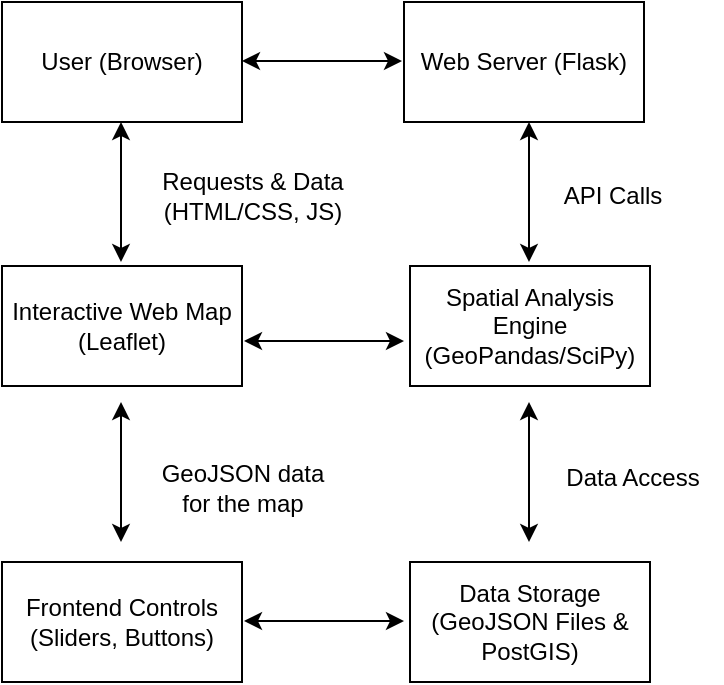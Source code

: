 <mxfile version="27.1.4">
  <diagram id="C5RBs43oDa-KdzZeNtuy" name="Page-1">
    <mxGraphModel dx="602" dy="646" grid="1" gridSize="10" guides="1" tooltips="1" connect="1" arrows="1" fold="1" page="1" pageScale="1" pageWidth="827" pageHeight="1169" math="0" shadow="0">
      <root>
        <mxCell id="WIyWlLk6GJQsqaUBKTNV-0" />
        <mxCell id="WIyWlLk6GJQsqaUBKTNV-1" parent="WIyWlLk6GJQsqaUBKTNV-0" />
        <mxCell id="MK1a9TyDiw3Mqo0tAtf9-0" value="Web Server (Flask)" style="rounded=0;whiteSpace=wrap;html=1;" vertex="1" parent="WIyWlLk6GJQsqaUBKTNV-1">
          <mxGeometry x="291" y="120" width="120" height="60" as="geometry" />
        </mxCell>
        <mxCell id="MK1a9TyDiw3Mqo0tAtf9-1" value="User (Browser)" style="rounded=0;whiteSpace=wrap;html=1;" vertex="1" parent="WIyWlLk6GJQsqaUBKTNV-1">
          <mxGeometry x="90" y="120" width="120" height="60" as="geometry" />
        </mxCell>
        <mxCell id="MK1a9TyDiw3Mqo0tAtf9-2" value="" style="endArrow=classic;startArrow=classic;html=1;rounded=0;" edge="1" parent="WIyWlLk6GJQsqaUBKTNV-1">
          <mxGeometry width="50" height="50" relative="1" as="geometry">
            <mxPoint x="210" y="149.5" as="sourcePoint" />
            <mxPoint x="290" y="149.5" as="targetPoint" />
          </mxGeometry>
        </mxCell>
        <mxCell id="MK1a9TyDiw3Mqo0tAtf9-3" value="Data Storage (GeoJSON Files &amp;amp; PostGIS)" style="rounded=0;whiteSpace=wrap;html=1;" vertex="1" parent="WIyWlLk6GJQsqaUBKTNV-1">
          <mxGeometry x="294" y="400" width="120" height="60" as="geometry" />
        </mxCell>
        <mxCell id="MK1a9TyDiw3Mqo0tAtf9-4" value="Frontend Controls&lt;br&gt;(Sliders, Buttons)" style="rounded=0;whiteSpace=wrap;html=1;" vertex="1" parent="WIyWlLk6GJQsqaUBKTNV-1">
          <mxGeometry x="90" y="400" width="120" height="60" as="geometry" />
        </mxCell>
        <mxCell id="MK1a9TyDiw3Mqo0tAtf9-5" value="&lt;div&gt;Spatial Analysis Engine&lt;/div&gt;&lt;div&gt;(GeoPandas/SciPy)&lt;/div&gt;" style="rounded=0;whiteSpace=wrap;html=1;" vertex="1" parent="WIyWlLk6GJQsqaUBKTNV-1">
          <mxGeometry x="294" y="252" width="120" height="60" as="geometry" />
        </mxCell>
        <mxCell id="MK1a9TyDiw3Mqo0tAtf9-6" value="&lt;div&gt;Interactive Web Map&lt;/div&gt;&lt;div&gt;(Leaflet)&lt;/div&gt;" style="rounded=0;whiteSpace=wrap;html=1;" vertex="1" parent="WIyWlLk6GJQsqaUBKTNV-1">
          <mxGeometry x="90" y="252" width="120" height="60" as="geometry" />
        </mxCell>
        <mxCell id="MK1a9TyDiw3Mqo0tAtf9-7" value="" style="endArrow=classic;startArrow=classic;html=1;rounded=0;" edge="1" parent="WIyWlLk6GJQsqaUBKTNV-1">
          <mxGeometry width="50" height="50" relative="1" as="geometry">
            <mxPoint x="211" y="289.5" as="sourcePoint" />
            <mxPoint x="291" y="289.5" as="targetPoint" />
          </mxGeometry>
        </mxCell>
        <mxCell id="MK1a9TyDiw3Mqo0tAtf9-8" value="" style="endArrow=classic;startArrow=classic;html=1;rounded=0;" edge="1" parent="WIyWlLk6GJQsqaUBKTNV-1">
          <mxGeometry width="50" height="50" relative="1" as="geometry">
            <mxPoint x="211" y="429.5" as="sourcePoint" />
            <mxPoint x="291" y="429.5" as="targetPoint" />
          </mxGeometry>
        </mxCell>
        <mxCell id="MK1a9TyDiw3Mqo0tAtf9-9" value="" style="endArrow=classic;startArrow=classic;html=1;rounded=0;" edge="1" parent="WIyWlLk6GJQsqaUBKTNV-1">
          <mxGeometry width="50" height="50" relative="1" as="geometry">
            <mxPoint x="149.5" y="250" as="sourcePoint" />
            <mxPoint x="149.5" y="180" as="targetPoint" />
          </mxGeometry>
        </mxCell>
        <mxCell id="MK1a9TyDiw3Mqo0tAtf9-10" value="" style="endArrow=classic;startArrow=classic;html=1;rounded=0;" edge="1" parent="WIyWlLk6GJQsqaUBKTNV-1">
          <mxGeometry width="50" height="50" relative="1" as="geometry">
            <mxPoint x="149.5" y="390" as="sourcePoint" />
            <mxPoint x="149.5" y="320" as="targetPoint" />
          </mxGeometry>
        </mxCell>
        <mxCell id="MK1a9TyDiw3Mqo0tAtf9-11" value="" style="endArrow=classic;startArrow=classic;html=1;rounded=0;" edge="1" parent="WIyWlLk6GJQsqaUBKTNV-1">
          <mxGeometry width="50" height="50" relative="1" as="geometry">
            <mxPoint x="353.5" y="250" as="sourcePoint" />
            <mxPoint x="353.5" y="180" as="targetPoint" />
          </mxGeometry>
        </mxCell>
        <mxCell id="MK1a9TyDiw3Mqo0tAtf9-12" value="" style="endArrow=classic;startArrow=classic;html=1;rounded=0;" edge="1" parent="WIyWlLk6GJQsqaUBKTNV-1">
          <mxGeometry width="50" height="50" relative="1" as="geometry">
            <mxPoint x="353.5" y="390" as="sourcePoint" />
            <mxPoint x="353.5" y="320" as="targetPoint" />
          </mxGeometry>
        </mxCell>
        <mxCell id="MK1a9TyDiw3Mqo0tAtf9-13" value="&lt;div&gt;Requests &amp;amp; Data&lt;/div&gt;&lt;div&gt;(HTML/CSS, JS)&lt;/div&gt;" style="text;html=1;align=center;verticalAlign=middle;resizable=0;points=[];autosize=1;strokeColor=none;fillColor=none;" vertex="1" parent="WIyWlLk6GJQsqaUBKTNV-1">
          <mxGeometry x="160" y="197" width="110" height="40" as="geometry" />
        </mxCell>
        <mxCell id="MK1a9TyDiw3Mqo0tAtf9-14" value="&lt;div&gt;API Calls&lt;/div&gt;" style="text;html=1;align=center;verticalAlign=middle;resizable=0;points=[];autosize=1;strokeColor=none;fillColor=none;" vertex="1" parent="WIyWlLk6GJQsqaUBKTNV-1">
          <mxGeometry x="360" y="202" width="70" height="30" as="geometry" />
        </mxCell>
        <mxCell id="MK1a9TyDiw3Mqo0tAtf9-15" value="&lt;div&gt;GeoJSON data&lt;/div&gt;&lt;div&gt;for the map&lt;/div&gt;" style="text;html=1;align=center;verticalAlign=middle;resizable=0;points=[];autosize=1;strokeColor=none;fillColor=none;" vertex="1" parent="WIyWlLk6GJQsqaUBKTNV-1">
          <mxGeometry x="160" y="343" width="100" height="40" as="geometry" />
        </mxCell>
        <mxCell id="MK1a9TyDiw3Mqo0tAtf9-16" value="&lt;div&gt;Data Access&lt;/div&gt;" style="text;html=1;align=center;verticalAlign=middle;resizable=0;points=[];autosize=1;strokeColor=none;fillColor=none;" vertex="1" parent="WIyWlLk6GJQsqaUBKTNV-1">
          <mxGeometry x="360" y="343" width="90" height="30" as="geometry" />
        </mxCell>
      </root>
    </mxGraphModel>
  </diagram>
</mxfile>
